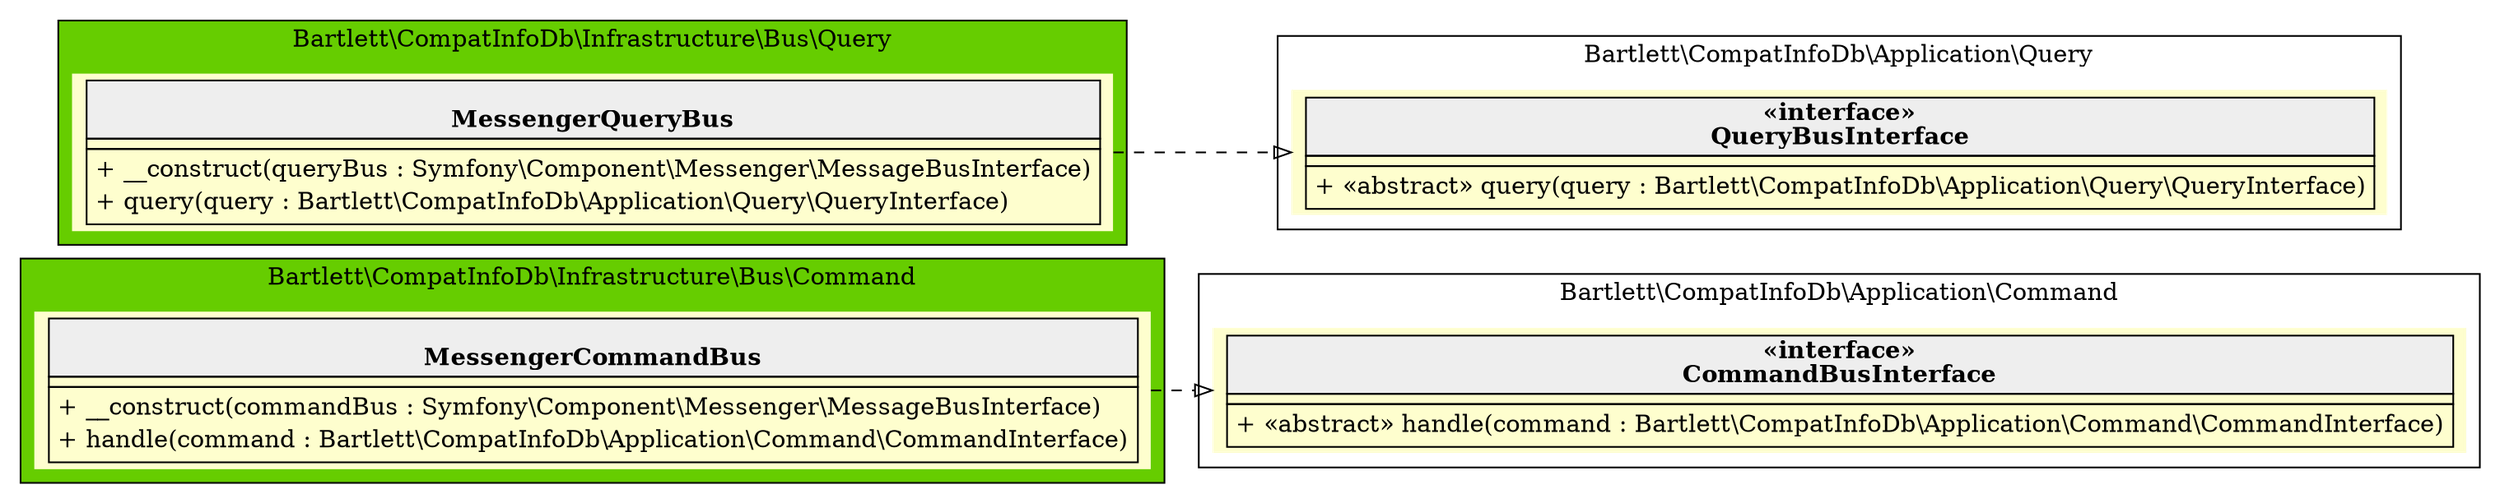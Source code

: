 digraph {
  graph [rankdir="LR" bgcolor="transparent"]
  node [fillcolor="#FEFECE" style="filled"]
  subgraph cluster_0 {
    graph [bgcolor="chartreuse3"]
    label = "Bartlett\\CompatInfoDb\\Infrastructure\\Bus\\Command"
    "Bartlett\\CompatInfoDb\\Infrastructure\\Bus\\Command\\MessengerCommandBus" [shape="none" label=<
<table cellspacing="0" border="0" cellborder="1">
    <tr><td bgcolor="#eeeeee"><b><br/>MessengerCommandBus</b></td></tr>
    <tr><td></td></tr>
    <tr><td><table border="0" cellspacing="0" cellpadding="2">
    <tr><td align="left">+ __construct(commandBus : Symfony\\Component\\Messenger\\MessageBusInterface)</td></tr>
    <tr><td align="left">+ handle(command : Bartlett\\CompatInfoDb\\Application\\Command\\CommandInterface)</td></tr>
</table></td></tr>
</table>>]
  }
  subgraph cluster_1 {
    label = "Bartlett\\CompatInfoDb\\Application\\Command"
    "Bartlett\\CompatInfoDb\\Application\\Command\\CommandBusInterface" [shape="none" label=<
<table cellspacing="0" border="0" cellborder="1">
    <tr><td bgcolor="#eeeeee"><b>«interface»<br/>CommandBusInterface</b></td></tr>
    <tr><td></td></tr>
    <tr><td><table border="0" cellspacing="0" cellpadding="2">
    <tr><td align="left">+ «abstract» handle(command : Bartlett\\CompatInfoDb\\Application\\Command\\CommandInterface)</td></tr>
</table></td></tr>
</table>>]
  }
  subgraph cluster_2 {
    graph [bgcolor="chartreuse3"]
    label = "Bartlett\\CompatInfoDb\\Infrastructure\\Bus\\Query"
    "Bartlett\\CompatInfoDb\\Infrastructure\\Bus\\Query\\MessengerQueryBus" [shape="none" label=<
<table cellspacing="0" border="0" cellborder="1">
    <tr><td bgcolor="#eeeeee"><b><br/>MessengerQueryBus</b></td></tr>
    <tr><td></td></tr>
    <tr><td><table border="0" cellspacing="0" cellpadding="2">
    <tr><td align="left">+ __construct(queryBus : Symfony\\Component\\Messenger\\MessageBusInterface)</td></tr>
    <tr><td align="left">+ query(query : Bartlett\\CompatInfoDb\\Application\\Query\\QueryInterface)</td></tr>
</table></td></tr>
</table>>]
  }
  subgraph cluster_3 {
    label = "Bartlett\\CompatInfoDb\\Application\\Query"
    "Bartlett\\CompatInfoDb\\Application\\Query\\QueryBusInterface" [shape="none" label=<
<table cellspacing="0" border="0" cellborder="1">
    <tr><td bgcolor="#eeeeee"><b>«interface»<br/>QueryBusInterface</b></td></tr>
    <tr><td></td></tr>
    <tr><td><table border="0" cellspacing="0" cellpadding="2">
    <tr><td align="left">+ «abstract» query(query : Bartlett\\CompatInfoDb\\Application\\Query\\QueryInterface)</td></tr>
</table></td></tr>
</table>>]
  }
  "Bartlett\\CompatInfoDb\\Infrastructure\\Bus\\Command\\MessengerCommandBus" -> "Bartlett\\CompatInfoDb\\Application\\Command\\CommandBusInterface" [arrowhead="empty" style="dashed"]
  "Bartlett\\CompatInfoDb\\Infrastructure\\Bus\\Query\\MessengerQueryBus" -> "Bartlett\\CompatInfoDb\\Application\\Query\\QueryBusInterface" [arrowhead="empty" style="dashed"]
}
